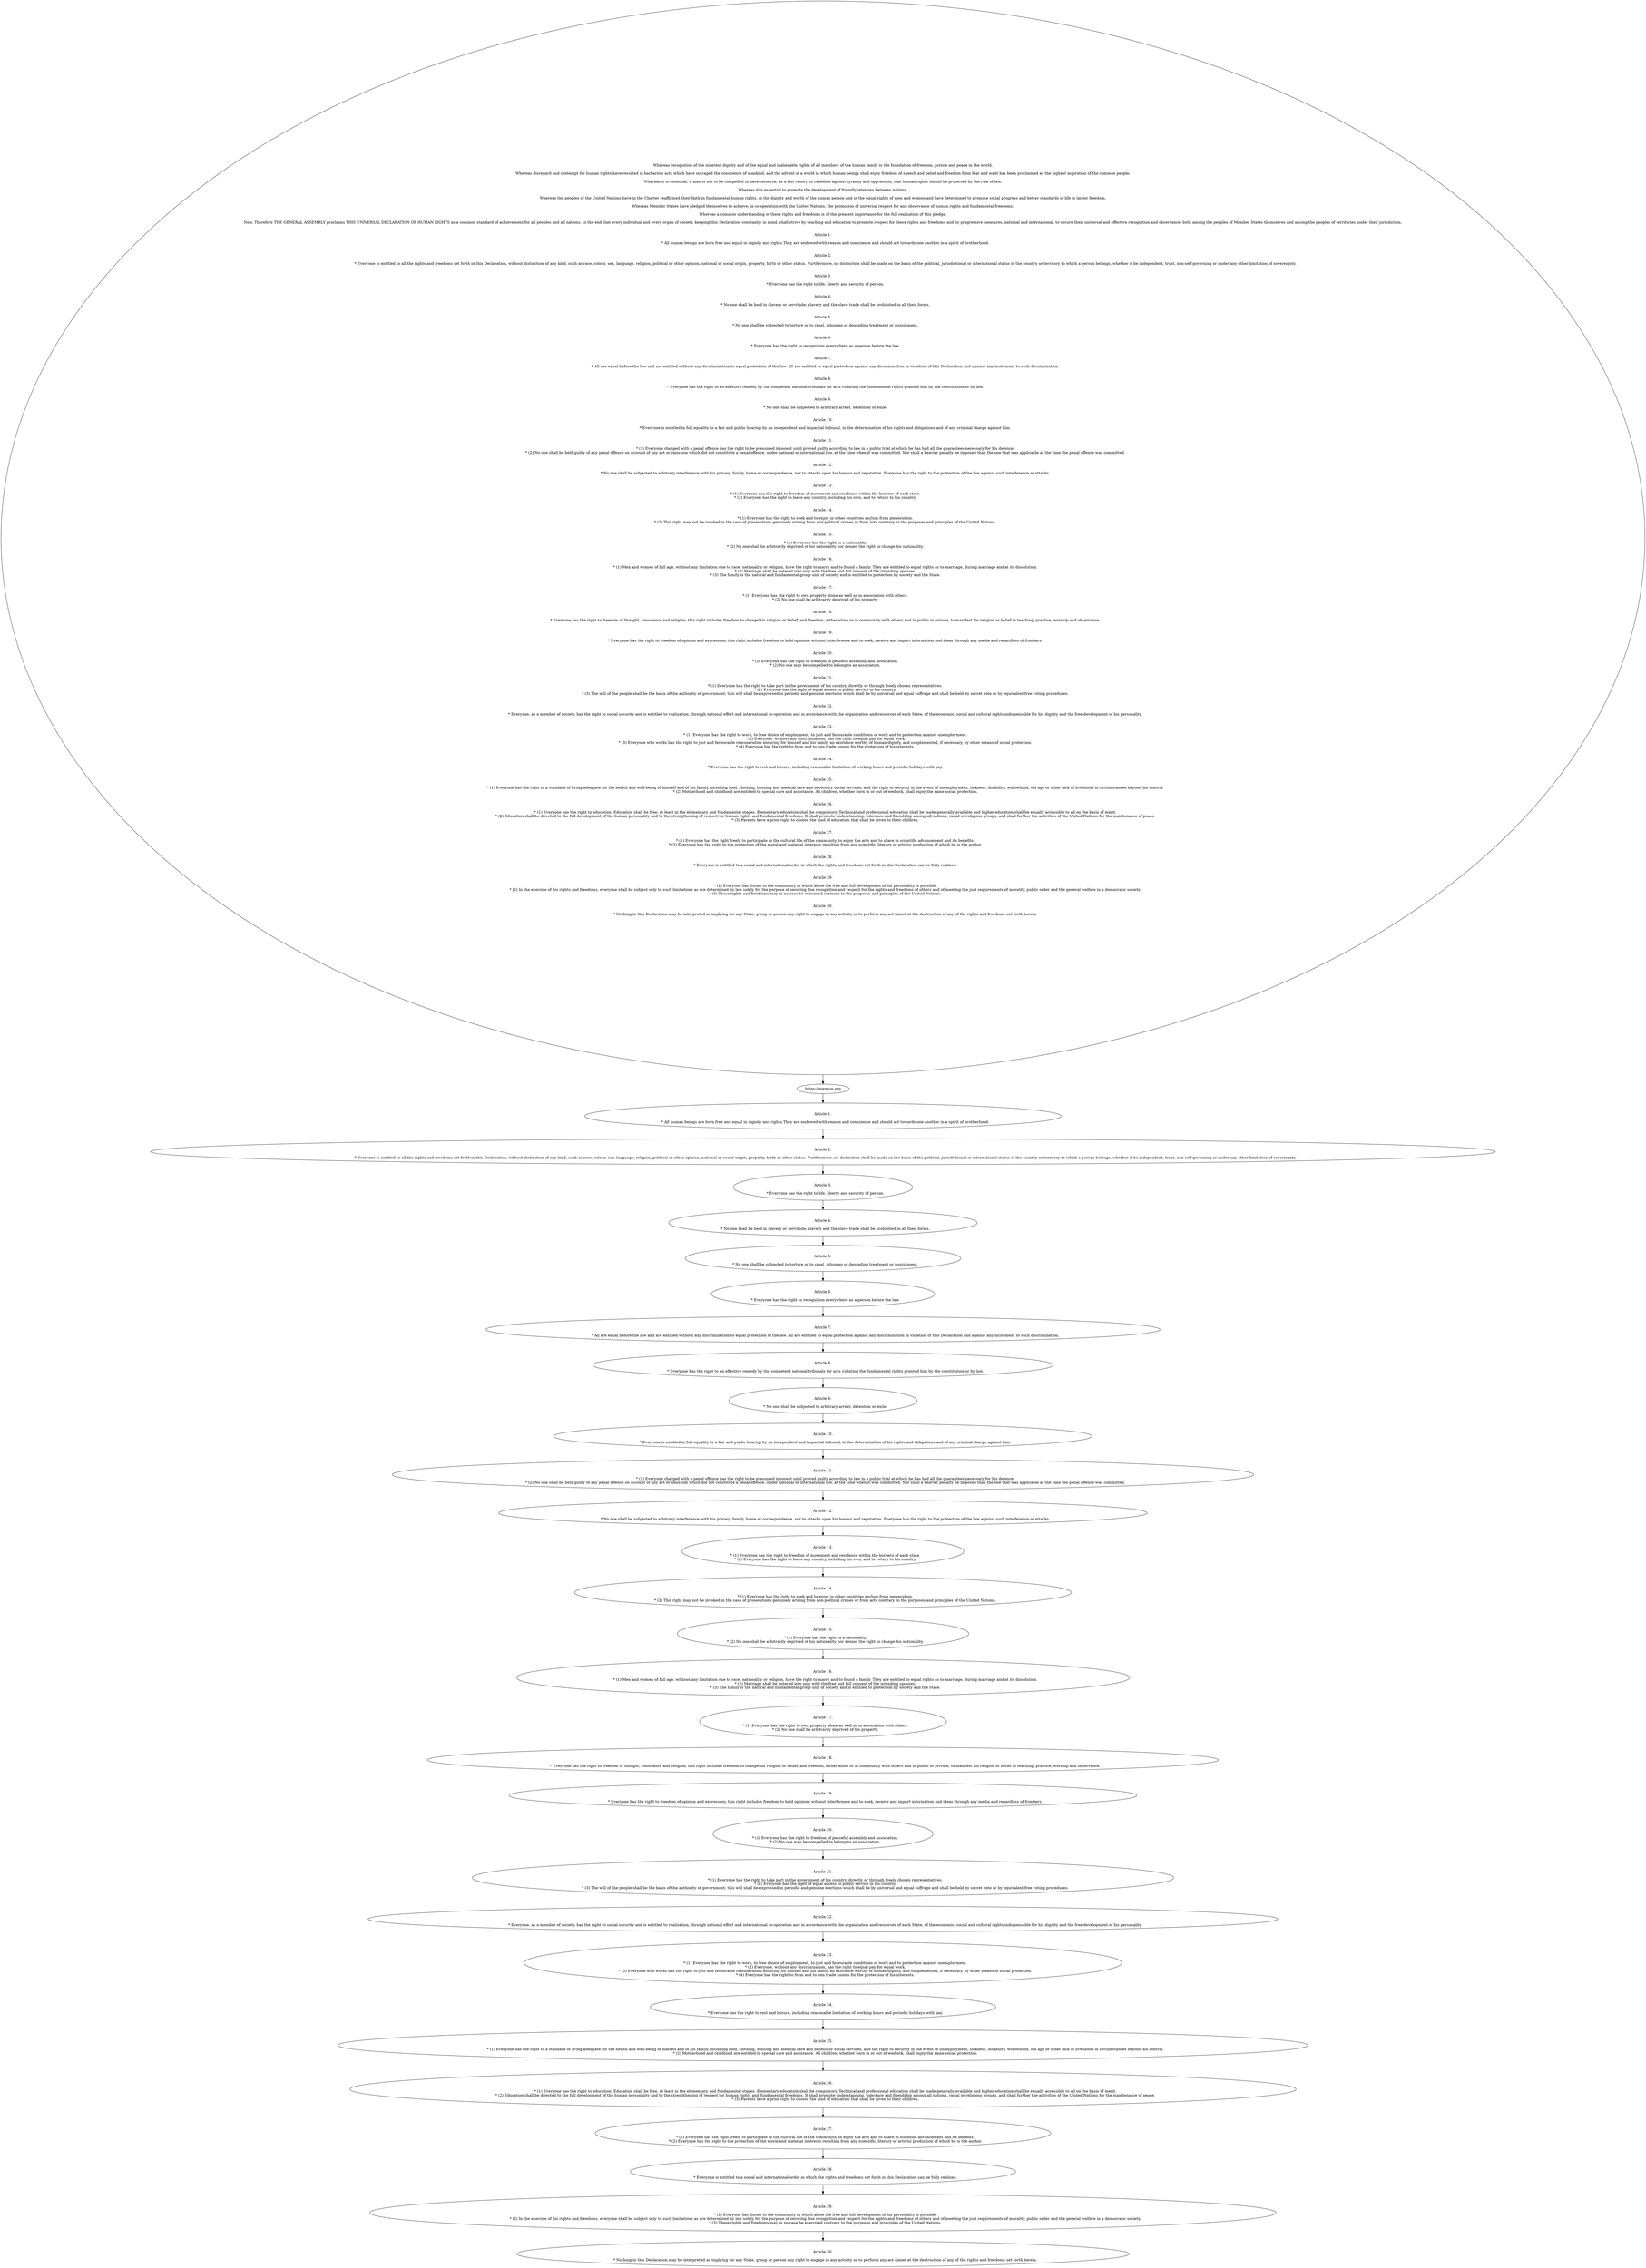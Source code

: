 /* The Universal Declaration of Human Rights */

/*
 *  This program is free software: you can redistribute it and/or modify
 *  it under the terms of the GNU General Public License as published by
 *  the Free Software Foundation, either version 3 of the License, or
 *  (at your option) any later version.
 *
 *  This program is distributed in the hope that it will be useful,
 *  but WITHOUT ANY WARRANTY; without even the implied warranty of
 *  MERCHANTABILITY or FITNESS FOR A PARTICULAR PURPOSE.  See the
 *  GNU General Public License for more details.
 *
 *  You should have received a copy of the GNU General Public License
 *  along with this program.  If not, see <http://www.gnu.org/licenses/>.
 */

digraph "The Universal Declaration of Human Rights" {

"
Whereas recognition of the inherent dignity and of the equal and inalienable rights of all members of the human family is the foundation of freedom, justice and peace in the world,

Whereas disregard and contempt for human rights have resulted in barbarous acts which have outraged the conscience of mankind, and the advent of a world in which human beings shall enjoy freedom of speech and belief and freedom from fear and want has been proclaimed as the highest aspiration of the common people,

Whereas it is essential, if man is not to be compelled to have recourse, as a last resort, to rebellion against tyranny and oppression, that human rights should be protected by the rule of law,

Whereas it is essential to promote the development of friendly relations between nations,

Whereas the peoples of the United Nations have in the Charter reaffirmed their faith in fundamental human rights, in the dignity and worth of the human person and in the equal rights of men and women and have determined to promote social progress and better standards of life in larger freedom,

Whereas Member States have pledged themselves to achieve, in co-operation with the United Nations, the promotion of universal respect for and observance of human rights and fundamental freedoms,

Whereas a common understanding of these rights and freedoms is of the greatest importance for the full realization of this pledge,

Now, Therefore THE GENERAL ASSEMBLY proclaims THIS UNIVERSAL DECLARATION OF HUMAN RIGHTS as a common standard of achievement for all peoples and all nations, to the end that every individual and every organ of society, keeping this Declaration constantly in mind, shall strive by teaching and education to promote respect for these rights and freedoms and by progressive measures, national and international, to secure their universal and effective recognition and observance, both among the peoples of Member States themselves and among the peoples of territories under their jurisdiction.


Article 1.

    * All human beings are born free and equal in dignity and rights.They are endowed with reason and conscience and should act towards one another in a spirit of brotherhood.


Article 2.

    * Everyone is entitled to all the rights and freedoms set forth in this Declaration, without distinction of any kind, such as race, colour, sex, language, religion, political or other opinion, national or social origin, property, birth or other status. Furthermore, no distinction shall be made on the basis of the political, jurisdictional or international status of the country or territory to which a person belongs, whether it be independent, trust, non-self-governing or under any other limitation of sovereignty.


Article 3.

    * Everyone has the right to life, liberty and security of person.


Article 4.

    * No one shall be held in slavery or servitude; slavery and the slave trade shall be prohibited in all their forms.


Article 5.

    * No one shall be subjected to torture or to cruel, inhuman or degrading treatment or punishment.


Article 6.

    * Everyone has the right to recognition everywhere as a person before the law.


Article 7.

    * All are equal before the law and are entitled without any discrimination to equal protection of the law. All are entitled to equal protection against any discrimination in violation of this Declaration and against any incitement to such discrimination.


Article 8.

    * Everyone has the right to an effective remedy by the competent national tribunals for acts violating the fundamental rights granted him by the constitution or by law.


Article 9.

    * No one shall be subjected to arbitrary arrest, detention or exile.


Article 10.

    * Everyone is entitled in full equality to a fair and public hearing by an independent and impartial tribunal, in the determination of his rights and obligations and of any criminal charge against him.


Article 11.

    * (1) Everyone charged with a penal offence has the right to be presumed innocent until proved guilty according to law in a public trial at which he has had all the guarantees necessary for his defence.
    * (2) No one shall be held guilty of any penal offence on account of any act or omission which did not constitute a penal offence, under national or international law, at the time when it was committed. Nor shall a heavier penalty be imposed than the one that was applicable at the time the penal offence was committed.


Article 12.

    * No one shall be subjected to arbitrary interference with his privacy, family, home or correspondence, nor to attacks upon his honour and reputation. Everyone has the right to the protection of the law against such interference or attacks.


Article 13.

    * (1) Everyone has the right to freedom of movement and residence within the borders of each state.
    * (2) Everyone has the right to leave any country, including his own, and to return to his country.


Article 14.

    * (1) Everyone has the right to seek and to enjoy in other countries asylum from persecution.
    * (2) This right may not be invoked in the case of prosecutions genuinely arising from non-political crimes or from acts contrary to the purposes and principles of the United Nations.


Article 15.

    * (1) Everyone has the right to a nationality.
    * (2) No one shall be arbitrarily deprived of his nationality nor denied the right to change his nationality.


Article 16.

    * (1) Men and women of full age, without any limitation due to race, nationality or religion, have the right to marry and to found a family. They are entitled to equal rights as to marriage, during marriage and at its dissolution.
    * (2) Marriage shall be entered into only with the free and full consent of the intending spouses.
    * (3) The family is the natural and fundamental group unit of society and is entitled to protection by society and the State.


Article 17.

    * (1) Everyone has the right to own property alone as well as in association with others.
    * (2) No one shall be arbitrarily deprived of his property.


Article 18.

    * Everyone has the right to freedom of thought, conscience and religion; this right includes freedom to change his religion or belief, and freedom, either alone or in community with others and in public or private, to manifest his religion or belief in teaching, practice, worship and observance.


Article 19.

    * Everyone has the right to freedom of opinion and expression; this right includes freedom to hold opinions without interference and to seek, receive and impart information and ideas through any media and regardless of frontiers.


Article 20.

    * (1) Everyone has the right to freedom of peaceful assembly and association.
    * (2) No one may be compelled to belong to an association.


Article 21.

    * (1) Everyone has the right to take part in the government of his country, directly or through freely chosen representatives.
    * (2) Everyone has the right of equal access to public service in his country.
    * (3) The will of the people shall be the basis of the authority of government; this will shall be expressed in periodic and genuine elections which shall be by universal and equal suffrage and shall be held by secret vote or by equivalent free voting procedures.


Article 22.

    * Everyone, as a member of society, has the right to social security and is entitled to realization, through national effort and international co-operation and in accordance with the organization and resources of each State, of the economic, social and cultural rights indispensable for his dignity and the free development of his personality.


Article 23.

    * (1) Everyone has the right to work, to free choice of employment, to just and favourable conditions of work and to protection against unemployment.
    * (2) Everyone, without any discrimination, has the right to equal pay for equal work.
    * (3) Everyone who works has the right to just and favourable remuneration ensuring for himself and his family an existence worthy of human dignity, and supplemented, if necessary, by other means of social protection.
    * (4) Everyone has the right to form and to join trade unions for the protection of his interests.


Article 24.

    * Everyone has the right to rest and leisure, including reasonable limitation of working hours and periodic holidays with pay.


Article 25.

    * (1) Everyone has the right to a standard of living adequate for the health and well-being of himself and of his family, including food, clothing, housing and medical care and necessary social services, and the right to security in the event of unemployment, sickness, disability, widowhood, old age or other lack of livelihood in circumstances beyond his control.
    * (2) Motherhood and childhood are entitled to special care and assistance. All children, whether born in or out of wedlock, shall enjoy the same social protection.


Article 26.

    * (1) Everyone has the right to education. Education shall be free, at least in the elementary and fundamental stages. Elementary education shall be compulsory. Technical and professional education shall be made generally available and higher education shall be equally accessible to all on the basis of merit.
    * (2) Education shall be directed to the full development of the human personality and to the strengthening of respect for human rights and fundamental freedoms. It shall promote understanding, tolerance and friendship among all nations, racial or religious groups, and shall further the activities of the United Nations for the maintenance of peace.
    * (3) Parents have a prior right to choose the kind of education that shall be given to their children.


Article 27.

    * (1) Everyone has the right freely to participate in the cultural life of the community, to enjoy the arts and to share in scientific advancement and its benefits.
    * (2) Everyone has the right to the protection of the moral and material interests resulting from any scientific, literary or artistic production of which he is the author.


Article 28.

    * Everyone is entitled to a social and international order in which the rights and freedoms set forth in this Declaration can be fully realized.


Article 29.

    * (1) Everyone has duties to the community in which alone the free and full development of his personality is possible.
    * (2) In the exercise of his rights and freedoms, everyone shall be subject only to such limitations as are determined by law solely for the purpose of securing due recognition and respect for the rights and freedoms of others and of meeting the just requirements of morality, public order and the general welfare in a democratic society.
    * (3) These rights and freedoms may in no case be exercised contrary to the purposes and principles of the United Nations.


Article 30.

    * Nothing in this Declaration may be interpreted as implying for any State, group or person any right to engage in any activity or to perform any act aimed at the destruction of any of the rights and freedoms set forth herein.
"
-> "https://www.un.org";
"https://www.un.org"->
"
Article 1.

    * All human beings are born free and equal in dignity and rights.They are endowed with reason and conscience and should act towards one another in a spirit of brotherhood.
"->
"
Article 2.

    * Everyone is entitled to all the rights and freedoms set forth in this Declaration, without distinction of any kind, such as race, colour, sex, language, religion, political or other opinion, national or social origin, property, birth or other status. Furthermore, no distinction shall be made on the basis of the political, jurisdictional or international status of the country or territory to which a person belongs, whether it be independent, trust, non-self-governing or under any other limitation of sovereignty.
"->
"
Article 3.

    * Everyone has the right to life, liberty and security of person.
"->
"
Article 4.

    * No one shall be held in slavery or servitude; slavery and the slave trade shall be prohibited in all their forms.
"->
"
Article 5.

    * No one shall be subjected to torture or to cruel, inhuman or degrading treatment or punishment.
"->
"
Article 6.

    * Everyone has the right to recognition everywhere as a person before the law.
"->
"
Article 7.

    * All are equal before the law and are entitled without any discrimination to equal protection of the law. All are entitled to equal protection against any discrimination in violation of this Declaration and against any incitement to such discrimination.
"->
"
Article 8.

    * Everyone has the right to an effective remedy by the competent national tribunals for acts violating the fundamental rights granted him by the constitution or by law.
"->
"
Article 9.

    * No one shall be subjected to arbitrary arrest, detention or exile.
"->
"
Article 10.

    * Everyone is entitled in full equality to a fair and public hearing by an independent and impartial tribunal, in the determination of his rights and obligations and of any criminal charge against him.
"->
"
Article 11.

    * (1) Everyone charged with a penal offence has the right to be presumed innocent until proved guilty according to law in a public trial at which he has had all the guarantees necessary for his defence.
    * (2) No one shall be held guilty of any penal offence on account of any act or omission which did not constitute a penal offence, under national or international law, at the time when it was committed. Nor shall a heavier penalty be imposed than the one that was applicable at the time the penal offence was committed.
"->
"
Article 12.

    * No one shall be subjected to arbitrary interference with his privacy, family, home or correspondence, nor to attacks upon his honour and reputation. Everyone has the right to the protection of the law against such interference or attacks.
"->
"
Article 13.

    * (1) Everyone has the right to freedom of movement and residence within the borders of each state.
    * (2) Everyone has the right to leave any country, including his own, and to return to his country.
"->
"
Article 14.

    * (1) Everyone has the right to seek and to enjoy in other countries asylum from persecution.
    * (2) This right may not be invoked in the case of prosecutions genuinely arising from non-political crimes or from acts contrary to the purposes and principles of the United Nations.
"->
"
Article 15.

    * (1) Everyone has the right to a nationality.
    * (2) No one shall be arbitrarily deprived of his nationality nor denied the right to change his nationality.
"->
"
Article 16.

    * (1) Men and women of full age, without any limitation due to race, nationality or religion, have the right to marry and to found a family. They are entitled to equal rights as to marriage, during marriage and at its dissolution.
    * (2) Marriage shall be entered into only with the free and full consent of the intending spouses.
    * (3) The family is the natural and fundamental group unit of society and is entitled to protection by society and the State.
"->
"
Article 17.

    * (1) Everyone has the right to own property alone as well as in association with others.
    * (2) No one shall be arbitrarily deprived of his property.
"->
"
Article 18.

    * Everyone has the right to freedom of thought, conscience and religion; this right includes freedom to change his religion or belief, and freedom, either alone or in community with others and in public or private, to manifest his religion or belief in teaching, practice, worship and observance.
"->
"
Article 19.

    * Everyone has the right to freedom of opinion and expression; this right includes freedom to hold opinions without interference and to seek, receive and impart information and ideas through any media and regardless of frontiers.
"->
"
Article 20.

    * (1) Everyone has the right to freedom of peaceful assembly and association.
    * (2) No one may be compelled to belong to an association.
"->
"
Article 21.

    * (1) Everyone has the right to take part in the government of his country, directly or through freely chosen representatives.
    * (2) Everyone has the right of equal access to public service in his country.
    * (3) The will of the people shall be the basis of the authority of government; this will shall be expressed in periodic and genuine elections which shall be by universal and equal suffrage and shall be held by secret vote or by equivalent free voting procedures.
"->
"
Article 22.

    * Everyone, as a member of society, has the right to social security and is entitled to realization, through national effort and international co-operation and in accordance with the organization and resources of each State, of the economic, social and cultural rights indispensable for his dignity and the free development of his personality.
"->
"
Article 23.

    * (1) Everyone has the right to work, to free choice of employment, to just and favourable conditions of work and to protection against unemployment.
    * (2) Everyone, without any discrimination, has the right to equal pay for equal work.
    * (3) Everyone who works has the right to just and favourable remuneration ensuring for himself and his family an existence worthy of human dignity, and supplemented, if necessary, by other means of social protection.
    * (4) Everyone has the right to form and to join trade unions for the protection of his interests.
"->
"
Article 24.

    * Everyone has the right to rest and leisure, including reasonable limitation of working hours and periodic holidays with pay.
"->
"
Article 25.

    * (1) Everyone has the right to a standard of living adequate for the health and well-being of himself and of his family, including food, clothing, housing and medical care and necessary social services, and the right to security in the event of unemployment, sickness, disability, widowhood, old age or other lack of livelihood in circumstances beyond his control.
    * (2) Motherhood and childhood are entitled to special care and assistance. All children, whether born in or out of wedlock, shall enjoy the same social protection.
"->
"
Article 26.

    * (1) Everyone has the right to education. Education shall be free, at least in the elementary and fundamental stages. Elementary education shall be compulsory. Technical and professional education shall be made generally available and higher education shall be equally accessible to all on the basis of merit.
    * (2) Education shall be directed to the full development of the human personality and to the strengthening of respect for human rights and fundamental freedoms. It shall promote understanding, tolerance and friendship among all nations, racial or religious groups, and shall further the activities of the United Nations for the maintenance of peace.
    * (3) Parents have a prior right to choose the kind of education that shall be given to their children.
"->
"
Article 27.

    * (1) Everyone has the right freely to participate in the cultural life of the community, to enjoy the arts and to share in scientific advancement and its benefits.
    * (2) Everyone has the right to the protection of the moral and material interests resulting from any scientific, literary or artistic production of which he is the author.
"->
"
Article 28.

    * Everyone is entitled to a social and international order in which the rights and freedoms set forth in this Declaration can be fully realized.
"->
"
Article 29.

    * (1) Everyone has duties to the community in which alone the free and full development of his personality is possible.
    * (2) In the exercise of his rights and freedoms, everyone shall be subject only to such limitations as are determined by law solely for the purpose of securing due recognition and respect for the rights and freedoms of others and of meeting the just requirements of morality, public order and the general welfare in a democratic society.
    * (3) These rights and freedoms may in no case be exercised contrary to the purposes and principles of the United Nations.
"->
"
Article 30.

    * Nothing in this Declaration may be interpreted as implying for any State, group or person any right to engage in any activity or to perform any act aimed at the destruction of any of the rights and freedoms set forth herein.
";


}

/* End. */



